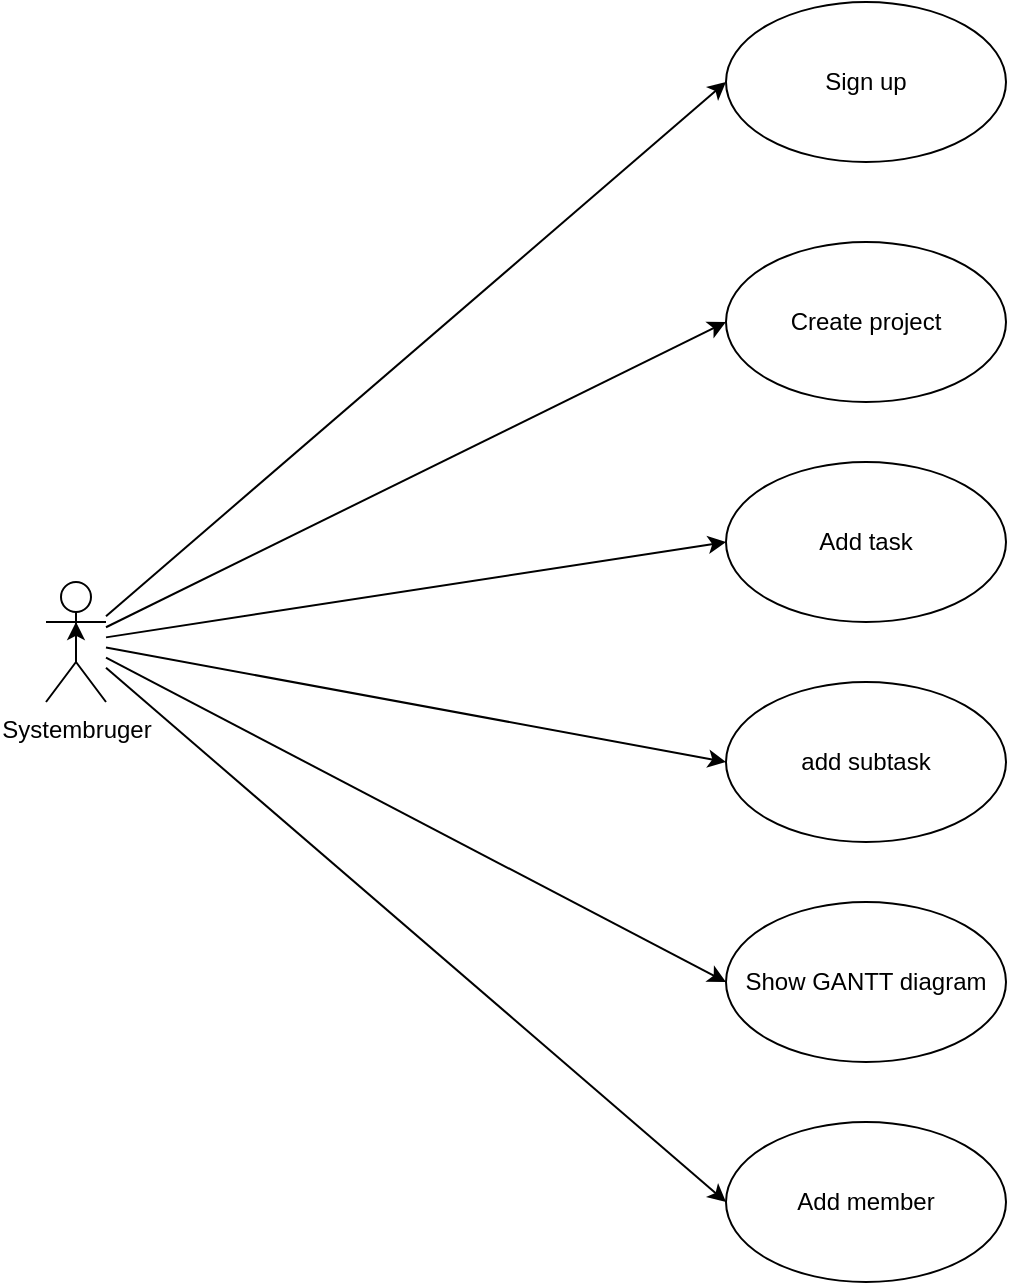 <mxfile version="21.3.5" type="github">
  <diagram name="Page-1" id="TnmgqIniQ54H9pBc9zpU">
    <mxGraphModel dx="1128" dy="816" grid="1" gridSize="10" guides="1" tooltips="1" connect="1" arrows="1" fold="1" page="1" pageScale="1" pageWidth="3300" pageHeight="4681" math="0" shadow="0">
      <root>
        <mxCell id="0" />
        <mxCell id="1" parent="0" />
        <mxCell id="CdzVFCnlMq9QXRfCIlLg-27" style="rounded=0;orthogonalLoop=1;jettySize=auto;html=1;entryX=0;entryY=0.5;entryDx=0;entryDy=0;" edge="1" parent="1" source="CdzVFCnlMq9QXRfCIlLg-2" target="CdzVFCnlMq9QXRfCIlLg-3">
          <mxGeometry relative="1" as="geometry" />
        </mxCell>
        <mxCell id="CdzVFCnlMq9QXRfCIlLg-31" style="rounded=0;orthogonalLoop=1;jettySize=auto;html=1;entryX=0;entryY=0.5;entryDx=0;entryDy=0;" edge="1" parent="1" source="CdzVFCnlMq9QXRfCIlLg-2" target="CdzVFCnlMq9QXRfCIlLg-4">
          <mxGeometry relative="1" as="geometry" />
        </mxCell>
        <mxCell id="CdzVFCnlMq9QXRfCIlLg-32" style="rounded=0;orthogonalLoop=1;jettySize=auto;html=1;entryX=0;entryY=0.5;entryDx=0;entryDy=0;" edge="1" parent="1" source="CdzVFCnlMq9QXRfCIlLg-2" target="CdzVFCnlMq9QXRfCIlLg-5">
          <mxGeometry relative="1" as="geometry" />
        </mxCell>
        <mxCell id="CdzVFCnlMq9QXRfCIlLg-33" style="rounded=0;orthogonalLoop=1;jettySize=auto;html=1;entryX=0;entryY=0.5;entryDx=0;entryDy=0;" edge="1" parent="1" source="CdzVFCnlMq9QXRfCIlLg-2" target="CdzVFCnlMq9QXRfCIlLg-6">
          <mxGeometry relative="1" as="geometry" />
        </mxCell>
        <mxCell id="CdzVFCnlMq9QXRfCIlLg-34" style="rounded=0;orthogonalLoop=1;jettySize=auto;html=1;entryX=0;entryY=0.5;entryDx=0;entryDy=0;" edge="1" parent="1" source="CdzVFCnlMq9QXRfCIlLg-2" target="CdzVFCnlMq9QXRfCIlLg-8">
          <mxGeometry relative="1" as="geometry" />
        </mxCell>
        <mxCell id="CdzVFCnlMq9QXRfCIlLg-35" style="rounded=0;orthogonalLoop=1;jettySize=auto;html=1;entryX=0;entryY=0.5;entryDx=0;entryDy=0;" edge="1" parent="1" source="CdzVFCnlMq9QXRfCIlLg-2" target="CdzVFCnlMq9QXRfCIlLg-7">
          <mxGeometry relative="1" as="geometry" />
        </mxCell>
        <mxCell id="CdzVFCnlMq9QXRfCIlLg-2" value="Systembruger" style="shape=umlActor;verticalLabelPosition=bottom;verticalAlign=top;html=1;outlineConnect=0;" vertex="1" parent="1">
          <mxGeometry x="270" y="450" width="30" height="60" as="geometry" />
        </mxCell>
        <mxCell id="CdzVFCnlMq9QXRfCIlLg-3" value="Sign up " style="ellipse;whiteSpace=wrap;html=1;" vertex="1" parent="1">
          <mxGeometry x="610" y="160" width="140" height="80" as="geometry" />
        </mxCell>
        <mxCell id="CdzVFCnlMq9QXRfCIlLg-4" value="Create project" style="ellipse;whiteSpace=wrap;html=1;" vertex="1" parent="1">
          <mxGeometry x="610" y="280" width="140" height="80" as="geometry" />
        </mxCell>
        <mxCell id="CdzVFCnlMq9QXRfCIlLg-5" value="Add task" style="ellipse;whiteSpace=wrap;html=1;" vertex="1" parent="1">
          <mxGeometry x="610" y="390" width="140" height="80" as="geometry" />
        </mxCell>
        <mxCell id="CdzVFCnlMq9QXRfCIlLg-6" value="add subtask" style="ellipse;whiteSpace=wrap;html=1;" vertex="1" parent="1">
          <mxGeometry x="610" y="500" width="140" height="80" as="geometry" />
        </mxCell>
        <mxCell id="CdzVFCnlMq9QXRfCIlLg-7" value="Add member" style="ellipse;whiteSpace=wrap;html=1;" vertex="1" parent="1">
          <mxGeometry x="610" y="720" width="140" height="80" as="geometry" />
        </mxCell>
        <mxCell id="CdzVFCnlMq9QXRfCIlLg-8" value="Show GANTT diagram" style="ellipse;whiteSpace=wrap;html=1;" vertex="1" parent="1">
          <mxGeometry x="610" y="610" width="140" height="80" as="geometry" />
        </mxCell>
        <mxCell id="CdzVFCnlMq9QXRfCIlLg-30" style="edgeStyle=orthogonalEdgeStyle;rounded=0;orthogonalLoop=1;jettySize=auto;html=1;exitX=0.5;exitY=0.5;exitDx=0;exitDy=0;exitPerimeter=0;entryX=0.5;entryY=0.333;entryDx=0;entryDy=0;entryPerimeter=0;" edge="1" parent="1" source="CdzVFCnlMq9QXRfCIlLg-2" target="CdzVFCnlMq9QXRfCIlLg-2">
          <mxGeometry relative="1" as="geometry" />
        </mxCell>
      </root>
    </mxGraphModel>
  </diagram>
</mxfile>
